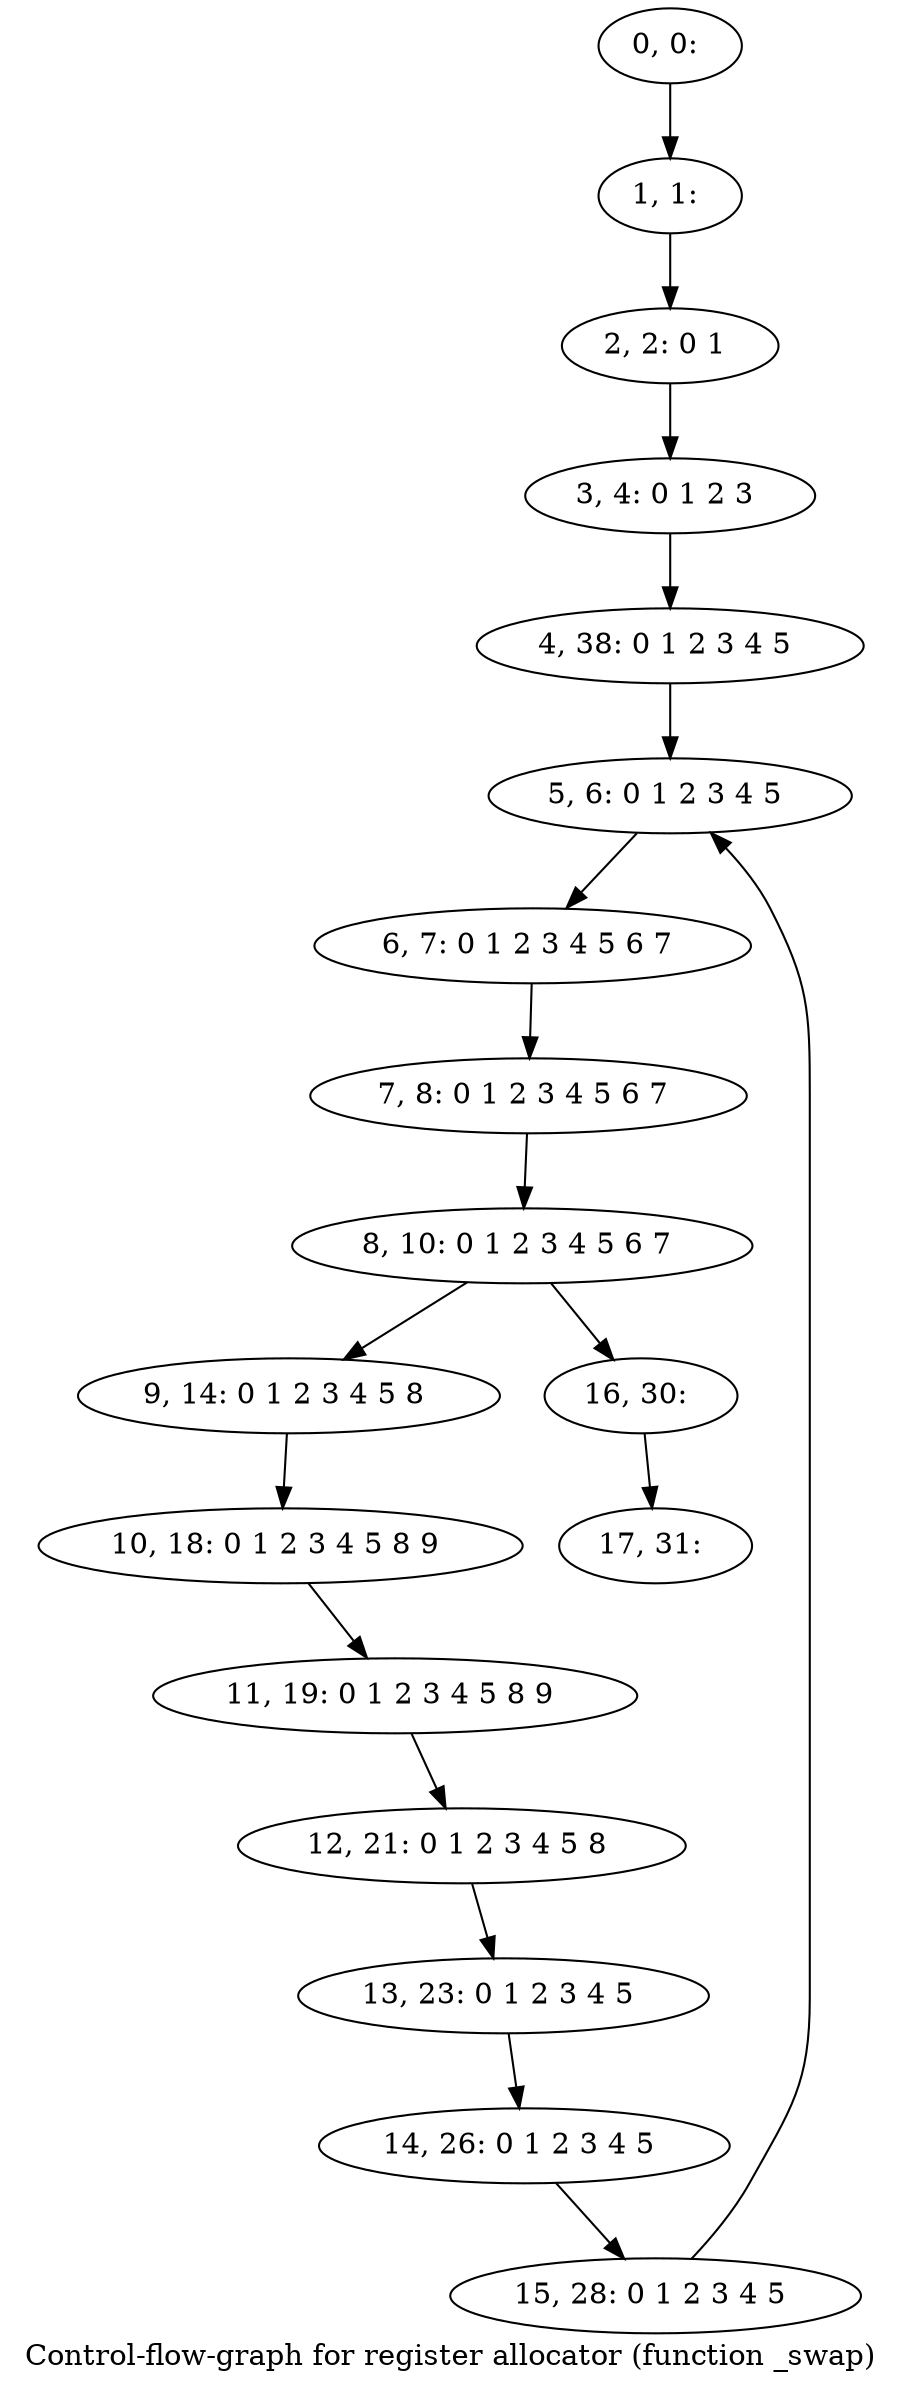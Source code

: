 digraph G {
graph [label="Control-flow-graph for register allocator (function _swap)"]
0[label="0, 0: "];
1[label="1, 1: "];
2[label="2, 2: 0 1 "];
3[label="3, 4: 0 1 2 3 "];
4[label="4, 38: 0 1 2 3 4 5 "];
5[label="5, 6: 0 1 2 3 4 5 "];
6[label="6, 7: 0 1 2 3 4 5 6 7 "];
7[label="7, 8: 0 1 2 3 4 5 6 7 "];
8[label="8, 10: 0 1 2 3 4 5 6 7 "];
9[label="9, 14: 0 1 2 3 4 5 8 "];
10[label="10, 18: 0 1 2 3 4 5 8 9 "];
11[label="11, 19: 0 1 2 3 4 5 8 9 "];
12[label="12, 21: 0 1 2 3 4 5 8 "];
13[label="13, 23: 0 1 2 3 4 5 "];
14[label="14, 26: 0 1 2 3 4 5 "];
15[label="15, 28: 0 1 2 3 4 5 "];
16[label="16, 30: "];
17[label="17, 31: "];
0->1 ;
1->2 ;
2->3 ;
3->4 ;
4->5 ;
5->6 ;
6->7 ;
7->8 ;
8->9 ;
8->16 ;
9->10 ;
10->11 ;
11->12 ;
12->13 ;
13->14 ;
14->15 ;
15->5 ;
16->17 ;
}
